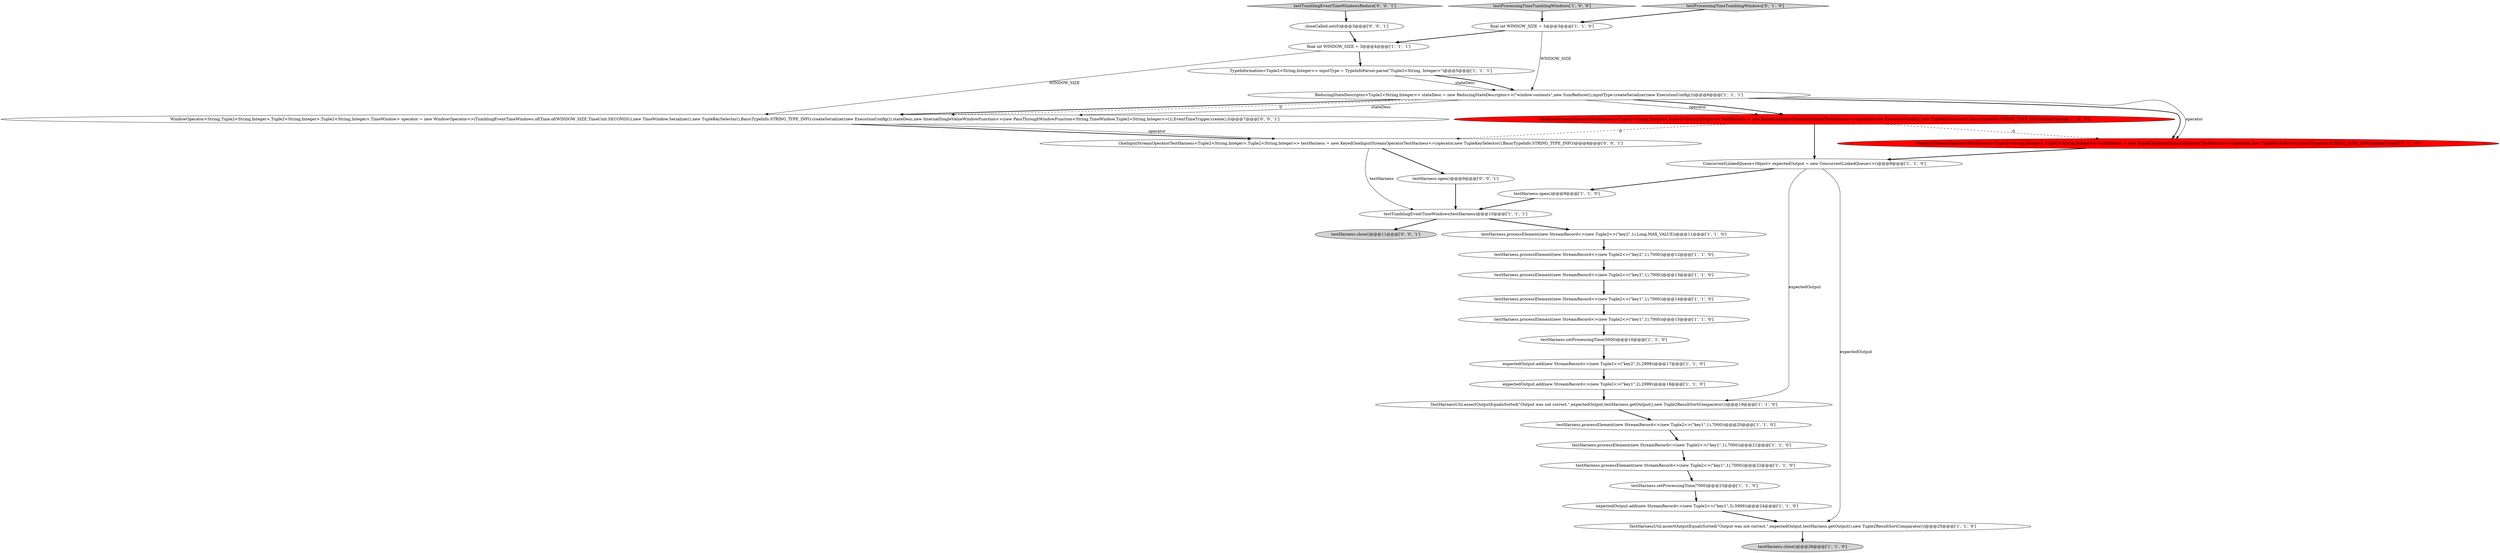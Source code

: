 digraph {
11 [style = filled, label = "testHarness.processElement(new StreamRecord<>(new Tuple2<>(\"key1\",1),7000))@@@21@@@['1', '1', '0']", fillcolor = white, shape = ellipse image = "AAA0AAABBB1BBB"];
23 [style = filled, label = "ReducingStateDescriptor<Tuple2<String,Integer>> stateDesc = new ReducingStateDescriptor<>(\"window-contents\",new SumReducer(),inputType.createSerializer(new ExecutionConfig()))@@@6@@@['1', '1', '1']", fillcolor = white, shape = ellipse image = "AAA0AAABBB1BBB"];
17 [style = filled, label = "testHarness.close()@@@26@@@['1', '1', '0']", fillcolor = lightgray, shape = ellipse image = "AAA0AAABBB1BBB"];
21 [style = filled, label = "testHarness.open()@@@9@@@['1', '1', '0']", fillcolor = white, shape = ellipse image = "AAA0AAABBB1BBB"];
27 [style = filled, label = "WindowOperator<String,Tuple2<String,Integer>,Tuple2<String,Integer>,Tuple2<String,Integer>,TimeWindow> operator = new WindowOperator<>(TumblingEventTimeWindows.of(Time.of(WINDOW_SIZE,TimeUnit.SECONDS)),new TimeWindow.Serializer(),new TupleKeySelector(),BasicTypeInfo.STRING_TYPE_INFO.createSerializer(new ExecutionConfig()),stateDesc,new InternalSingleValueWindowFunction<>(new PassThroughWindowFunction<String,TimeWindow,Tuple2<String,Integer>>()),EventTimeTrigger.create(),0)@@@7@@@['0', '0', '1']", fillcolor = white, shape = ellipse image = "AAA0AAABBB3BBB"];
14 [style = filled, label = "testHarness.processElement(new StreamRecord<>(new Tuple2<>(\"key1\",1),7000))@@@15@@@['1', '1', '0']", fillcolor = white, shape = ellipse image = "AAA0AAABBB1BBB"];
30 [style = filled, label = "testHarness.close()@@@11@@@['0', '0', '1']", fillcolor = lightgray, shape = ellipse image = "AAA0AAABBB3BBB"];
24 [style = filled, label = "testHarness.processElement(new StreamRecord<>(new Tuple2<>(\"key2\",1),7000))@@@12@@@['1', '1', '0']", fillcolor = white, shape = ellipse image = "AAA0AAABBB1BBB"];
6 [style = filled, label = "expectedOutput.add(new StreamRecord<>(new Tuple2<>(\"key2\",3),2999))@@@17@@@['1', '1', '0']", fillcolor = white, shape = ellipse image = "AAA0AAABBB1BBB"];
4 [style = filled, label = "testTumblingEventTimeWindows(testHarness)@@@10@@@['1', '1', '1']", fillcolor = white, shape = ellipse image = "AAA0AAABBB1BBB"];
5 [style = filled, label = "testHarness.processElement(new StreamRecord<>(new Tuple2<>(\"key2\",1),Long.MAX_VALUE))@@@11@@@['1', '1', '0']", fillcolor = white, shape = ellipse image = "AAA0AAABBB1BBB"];
12 [style = filled, label = "testProcessingTimeTumblingWindows['1', '0', '0']", fillcolor = lightgray, shape = diamond image = "AAA0AAABBB1BBB"];
8 [style = filled, label = "testHarness.setProcessingTime(5000)@@@16@@@['1', '1', '0']", fillcolor = white, shape = ellipse image = "AAA0AAABBB1BBB"];
16 [style = filled, label = "expectedOutput.add(new StreamRecord<>(new Tuple2<>(\"key1\",2),2999))@@@18@@@['1', '1', '0']", fillcolor = white, shape = ellipse image = "AAA0AAABBB1BBB"];
10 [style = filled, label = "TestHarnessUtil.assertOutputEqualsSorted(\"Output was not correct.\",expectedOutput,testHarness.getOutput(),new Tuple2ResultSortComparator())@@@19@@@['1', '1', '0']", fillcolor = white, shape = ellipse image = "AAA0AAABBB1BBB"];
26 [style = filled, label = "testProcessingTimeTumblingWindows['0', '1', '0']", fillcolor = lightgray, shape = diamond image = "AAA0AAABBB2BBB"];
15 [style = filled, label = "ConcurrentLinkedQueue<Object> expectedOutput = new ConcurrentLinkedQueue<>()@@@8@@@['1', '1', '0']", fillcolor = white, shape = ellipse image = "AAA0AAABBB1BBB"];
20 [style = filled, label = "expectedOutput.add(new StreamRecord<>(new Tuple2<>(\"key1\",3),5999))@@@24@@@['1', '1', '0']", fillcolor = white, shape = ellipse image = "AAA0AAABBB1BBB"];
7 [style = filled, label = "OneInputStreamOperatorTestHarness<Tuple2<String,Integer>,Tuple2<String,Integer>> testHarness = new KeyedOneInputStreamOperatorTestHarness<>(operator,new ExecutionConfig(),new TupleKeySelector(),BasicTypeInfo.STRING_TYPE_INFO)@@@7@@@['1', '0', '0']", fillcolor = red, shape = ellipse image = "AAA1AAABBB1BBB"];
18 [style = filled, label = "TestHarnessUtil.assertOutputEqualsSorted(\"Output was not correct.\",expectedOutput,testHarness.getOutput(),new Tuple2ResultSortComparator())@@@25@@@['1', '1', '0']", fillcolor = white, shape = ellipse image = "AAA0AAABBB1BBB"];
32 [style = filled, label = "OneInputStreamOperatorTestHarness<Tuple2<String,Integer>,Tuple2<String,Integer>> testHarness = new KeyedOneInputStreamOperatorTestHarness<>(operator,new TupleKeySelector(),BasicTypeInfo.STRING_TYPE_INFO)@@@8@@@['0', '0', '1']", fillcolor = white, shape = ellipse image = "AAA0AAABBB3BBB"];
13 [style = filled, label = "testHarness.setProcessingTime(7000)@@@23@@@['1', '1', '0']", fillcolor = white, shape = ellipse image = "AAA0AAABBB1BBB"];
2 [style = filled, label = "TypeInformation<Tuple2<String,Integer>> inputType = TypeInfoParser.parse(\"Tuple2<String, Integer>\")@@@5@@@['1', '1', '1']", fillcolor = white, shape = ellipse image = "AAA0AAABBB1BBB"];
29 [style = filled, label = "testHarness.open()@@@9@@@['0', '0', '1']", fillcolor = white, shape = ellipse image = "AAA0AAABBB3BBB"];
19 [style = filled, label = "testHarness.processElement(new StreamRecord<>(new Tuple2<>(\"key1\",1),7000))@@@20@@@['1', '1', '0']", fillcolor = white, shape = ellipse image = "AAA0AAABBB1BBB"];
28 [style = filled, label = "closeCalled.set(0)@@@3@@@['0', '0', '1']", fillcolor = white, shape = ellipse image = "AAA0AAABBB3BBB"];
3 [style = filled, label = "final int WINDOW_SIZE = 3@@@4@@@['1', '1', '1']", fillcolor = white, shape = ellipse image = "AAA0AAABBB1BBB"];
1 [style = filled, label = "final int WINDOW_SIZE = 3@@@3@@@['1', '1', '0']", fillcolor = white, shape = ellipse image = "AAA0AAABBB1BBB"];
9 [style = filled, label = "testHarness.processElement(new StreamRecord<>(new Tuple2<>(\"key2\",1),7000))@@@13@@@['1', '1', '0']", fillcolor = white, shape = ellipse image = "AAA0AAABBB1BBB"];
0 [style = filled, label = "testHarness.processElement(new StreamRecord<>(new Tuple2<>(\"key1\",1),7000))@@@14@@@['1', '1', '0']", fillcolor = white, shape = ellipse image = "AAA0AAABBB1BBB"];
22 [style = filled, label = "testHarness.processElement(new StreamRecord<>(new Tuple2<>(\"key1\",1),7000))@@@22@@@['1', '1', '0']", fillcolor = white, shape = ellipse image = "AAA0AAABBB1BBB"];
25 [style = filled, label = "OneInputStreamOperatorTestHarness<Tuple2<String,Integer>,Tuple2<String,Integer>> testHarness = new KeyedOneInputStreamOperatorTestHarness<>(operator,new TupleKeySelector(),BasicTypeInfo.STRING_TYPE_INFO)@@@7@@@['0', '1', '0']", fillcolor = red, shape = ellipse image = "AAA1AAABBB2BBB"];
31 [style = filled, label = "testTumblingEventTimeWindowsReduce['0', '0', '1']", fillcolor = lightgray, shape = diamond image = "AAA0AAABBB3BBB"];
23->25 [style = bold, label=""];
27->32 [style = bold, label=""];
29->4 [style = bold, label=""];
9->0 [style = bold, label=""];
23->27 [style = bold, label=""];
23->27 [style = dashed, label="0"];
23->7 [style = solid, label="operator"];
16->10 [style = bold, label=""];
2->23 [style = solid, label="stateDesc"];
15->21 [style = bold, label=""];
10->19 [style = bold, label=""];
26->1 [style = bold, label=""];
1->23 [style = solid, label="WINDOW_SIZE"];
1->3 [style = bold, label=""];
18->17 [style = bold, label=""];
3->27 [style = solid, label="WINDOW_SIZE"];
19->11 [style = bold, label=""];
8->6 [style = bold, label=""];
15->10 [style = solid, label="expectedOutput"];
12->1 [style = bold, label=""];
23->25 [style = solid, label="operator"];
32->29 [style = bold, label=""];
20->18 [style = bold, label=""];
2->23 [style = bold, label=""];
0->14 [style = bold, label=""];
15->18 [style = solid, label="expectedOutput"];
4->30 [style = bold, label=""];
3->2 [style = bold, label=""];
6->16 [style = bold, label=""];
5->24 [style = bold, label=""];
11->22 [style = bold, label=""];
25->15 [style = bold, label=""];
7->25 [style = dashed, label="0"];
7->32 [style = dashed, label="0"];
7->15 [style = bold, label=""];
32->4 [style = solid, label="testHarness"];
14->8 [style = bold, label=""];
23->7 [style = bold, label=""];
28->3 [style = bold, label=""];
31->28 [style = bold, label=""];
27->32 [style = solid, label="operator"];
23->27 [style = solid, label="stateDesc"];
4->5 [style = bold, label=""];
22->13 [style = bold, label=""];
24->9 [style = bold, label=""];
21->4 [style = bold, label=""];
13->20 [style = bold, label=""];
}
